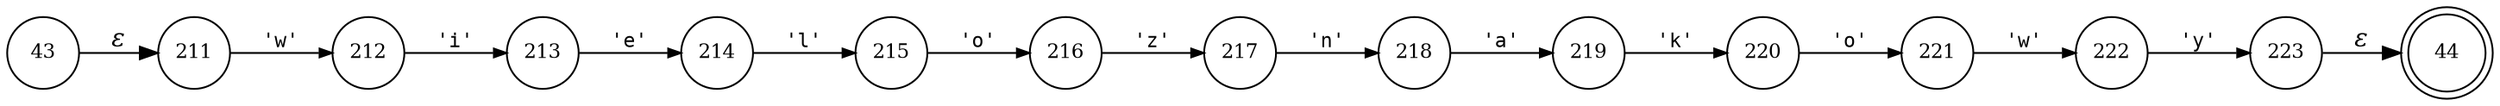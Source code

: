 digraph ATN {
rankdir=LR;
s44[fontsize=11, label="44", shape=doublecircle, fixedsize=true, width=.6];
s43[fontsize=11,label="43", shape=circle, fixedsize=true, width=.55, peripheries=1];
s211[fontsize=11,label="211", shape=circle, fixedsize=true, width=.55, peripheries=1];
s212[fontsize=11,label="212", shape=circle, fixedsize=true, width=.55, peripheries=1];
s213[fontsize=11,label="213", shape=circle, fixedsize=true, width=.55, peripheries=1];
s214[fontsize=11,label="214", shape=circle, fixedsize=true, width=.55, peripheries=1];
s215[fontsize=11,label="215", shape=circle, fixedsize=true, width=.55, peripheries=1];
s216[fontsize=11,label="216", shape=circle, fixedsize=true, width=.55, peripheries=1];
s217[fontsize=11,label="217", shape=circle, fixedsize=true, width=.55, peripheries=1];
s218[fontsize=11,label="218", shape=circle, fixedsize=true, width=.55, peripheries=1];
s219[fontsize=11,label="219", shape=circle, fixedsize=true, width=.55, peripheries=1];
s220[fontsize=11,label="220", shape=circle, fixedsize=true, width=.55, peripheries=1];
s221[fontsize=11,label="221", shape=circle, fixedsize=true, width=.55, peripheries=1];
s222[fontsize=11,label="222", shape=circle, fixedsize=true, width=.55, peripheries=1];
s223[fontsize=11,label="223", shape=circle, fixedsize=true, width=.55, peripheries=1];
s43 -> s211 [fontname="Times-Italic", label="&epsilon;"];
s211 -> s212 [fontsize=11, fontname="Courier", arrowsize=.7, label = "'w'", arrowhead = normal];
s212 -> s213 [fontsize=11, fontname="Courier", arrowsize=.7, label = "'i'", arrowhead = normal];
s213 -> s214 [fontsize=11, fontname="Courier", arrowsize=.7, label = "'e'", arrowhead = normal];
s214 -> s215 [fontsize=11, fontname="Courier", arrowsize=.7, label = "'l'", arrowhead = normal];
s215 -> s216 [fontsize=11, fontname="Courier", arrowsize=.7, label = "'o'", arrowhead = normal];
s216 -> s217 [fontsize=11, fontname="Courier", arrowsize=.7, label = "'z'", arrowhead = normal];
s217 -> s218 [fontsize=11, fontname="Courier", arrowsize=.7, label = "'n'", arrowhead = normal];
s218 -> s219 [fontsize=11, fontname="Courier", arrowsize=.7, label = "'a'", arrowhead = normal];
s219 -> s220 [fontsize=11, fontname="Courier", arrowsize=.7, label = "'k'", arrowhead = normal];
s220 -> s221 [fontsize=11, fontname="Courier", arrowsize=.7, label = "'o'", arrowhead = normal];
s221 -> s222 [fontsize=11, fontname="Courier", arrowsize=.7, label = "'w'", arrowhead = normal];
s222 -> s223 [fontsize=11, fontname="Courier", arrowsize=.7, label = "'y'", arrowhead = normal];
s223 -> s44 [fontname="Times-Italic", label="&epsilon;"];
}